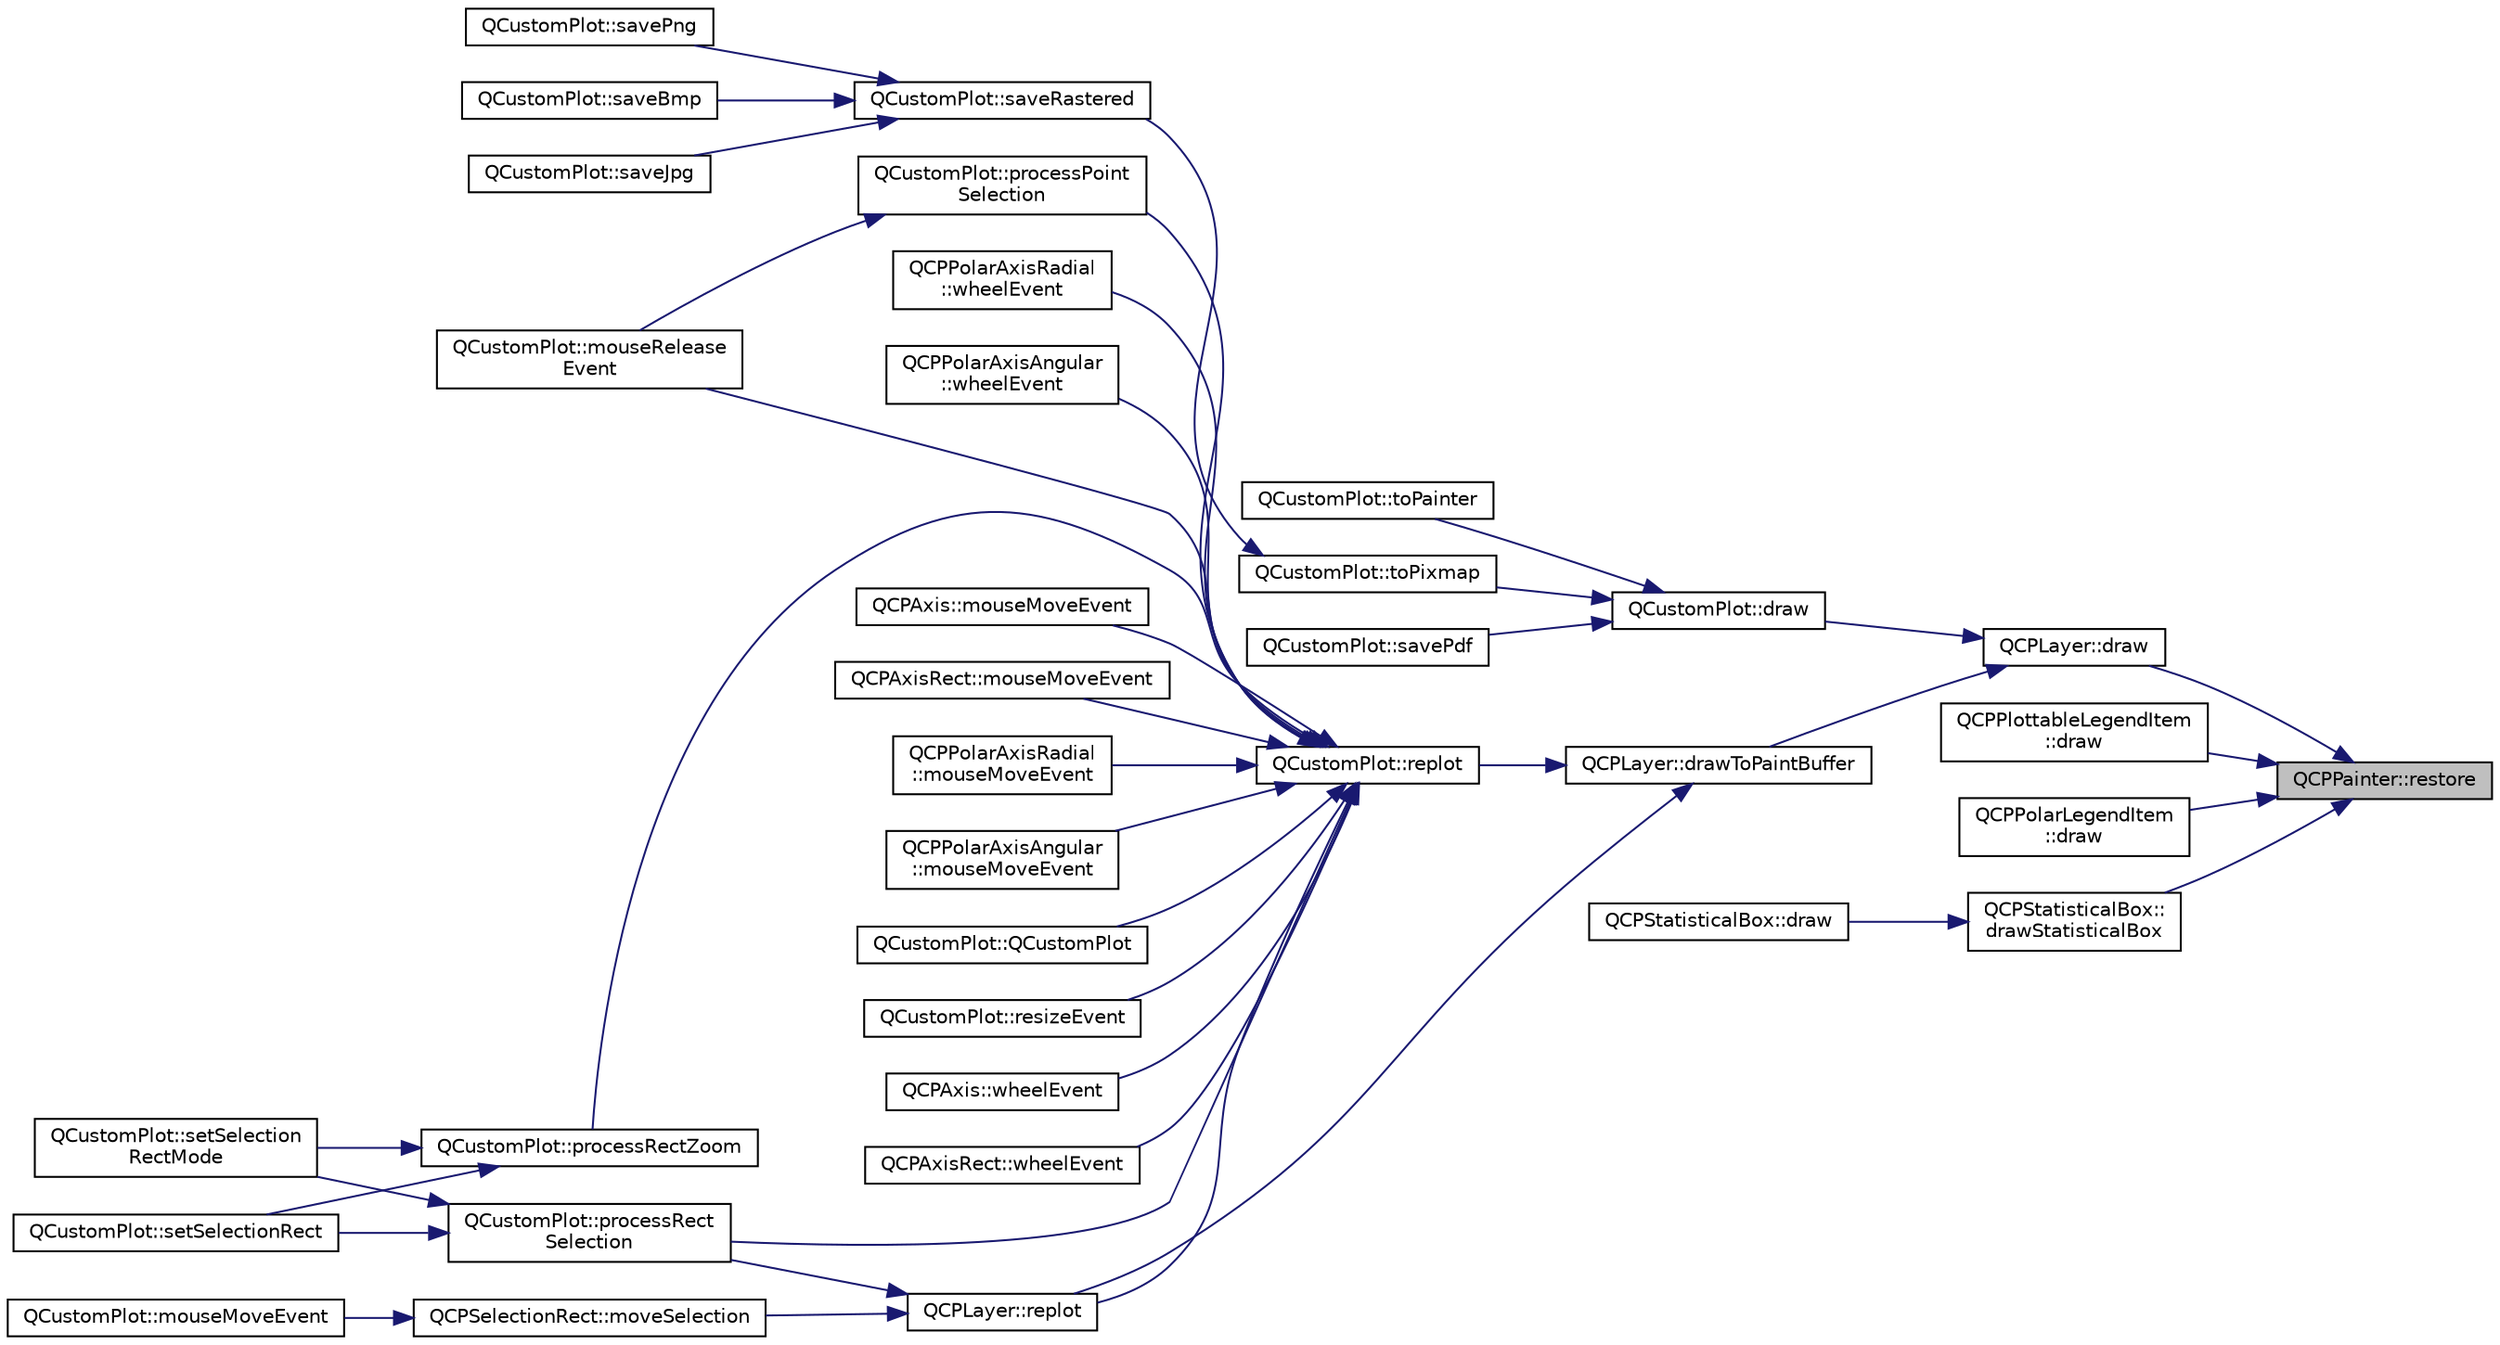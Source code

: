 digraph "QCPPainter::restore"
{
 // LATEX_PDF_SIZE
  edge [fontname="Helvetica",fontsize="10",labelfontname="Helvetica",labelfontsize="10"];
  node [fontname="Helvetica",fontsize="10",shape=record];
  rankdir="RL";
  Node1 [label="QCPPainter::restore",height=0.2,width=0.4,color="black", fillcolor="grey75", style="filled", fontcolor="black",tooltip=" "];
  Node1 -> Node2 [dir="back",color="midnightblue",fontsize="10",style="solid",fontname="Helvetica"];
  Node2 [label="QCPLayer::draw",height=0.2,width=0.4,color="black", fillcolor="white", style="filled",URL="$classQCPLayer.html#ab831a99c8d30b15ec4533ca341e8813b",tooltip=" "];
  Node2 -> Node3 [dir="back",color="midnightblue",fontsize="10",style="solid",fontname="Helvetica"];
  Node3 [label="QCustomPlot::draw",height=0.2,width=0.4,color="black", fillcolor="white", style="filled",URL="$classQCustomPlot.html#ad7a7d878bf050f101a43008e7d8fdb52",tooltip=" "];
  Node3 -> Node4 [dir="back",color="midnightblue",fontsize="10",style="solid",fontname="Helvetica"];
  Node4 [label="QCustomPlot::savePdf",height=0.2,width=0.4,color="black", fillcolor="white", style="filled",URL="$classQCustomPlot.html#ad5acd34f6b39c3516887d7e54fec2412",tooltip=" "];
  Node3 -> Node5 [dir="back",color="midnightblue",fontsize="10",style="solid",fontname="Helvetica"];
  Node5 [label="QCustomPlot::toPainter",height=0.2,width=0.4,color="black", fillcolor="white", style="filled",URL="$classQCustomPlot.html#a1be68d5c0f1e086d6374d1340a193fb9",tooltip=" "];
  Node3 -> Node6 [dir="back",color="midnightblue",fontsize="10",style="solid",fontname="Helvetica"];
  Node6 [label="QCustomPlot::toPixmap",height=0.2,width=0.4,color="black", fillcolor="white", style="filled",URL="$classQCustomPlot.html#aabb974d71ce96c137dc04eb6eab844fe",tooltip=" "];
  Node6 -> Node7 [dir="back",color="midnightblue",fontsize="10",style="solid",fontname="Helvetica"];
  Node7 [label="QCustomPlot::saveRastered",height=0.2,width=0.4,color="black", fillcolor="white", style="filled",URL="$classQCustomPlot.html#ad7723ce2edfa270632ef42b03a444352",tooltip=" "];
  Node7 -> Node8 [dir="back",color="midnightblue",fontsize="10",style="solid",fontname="Helvetica"];
  Node8 [label="QCustomPlot::saveBmp",height=0.2,width=0.4,color="black", fillcolor="white", style="filled",URL="$classQCustomPlot.html#ae3a86ed0795670e50afa21759d4fa13d",tooltip=" "];
  Node7 -> Node9 [dir="back",color="midnightblue",fontsize="10",style="solid",fontname="Helvetica"];
  Node9 [label="QCustomPlot::saveJpg",height=0.2,width=0.4,color="black", fillcolor="white", style="filled",URL="$classQCustomPlot.html#a76f0d278e630a711fa6f48048cfd83e4",tooltip=" "];
  Node7 -> Node10 [dir="back",color="midnightblue",fontsize="10",style="solid",fontname="Helvetica"];
  Node10 [label="QCustomPlot::savePng",height=0.2,width=0.4,color="black", fillcolor="white", style="filled",URL="$classQCustomPlot.html#ac92cc9256d12f354b40a4be4600b5fb9",tooltip=" "];
  Node2 -> Node11 [dir="back",color="midnightblue",fontsize="10",style="solid",fontname="Helvetica"];
  Node11 [label="QCPLayer::drawToPaintBuffer",height=0.2,width=0.4,color="black", fillcolor="white", style="filled",URL="$classQCPLayer.html#a4a8e0a86f31462299e7fc8e8158dd2c6",tooltip=" "];
  Node11 -> Node12 [dir="back",color="midnightblue",fontsize="10",style="solid",fontname="Helvetica"];
  Node12 [label="QCPLayer::replot",height=0.2,width=0.4,color="black", fillcolor="white", style="filled",URL="$classQCPLayer.html#adefd53b6db02f470151c416f42e37180",tooltip=" "];
  Node12 -> Node13 [dir="back",color="midnightblue",fontsize="10",style="solid",fontname="Helvetica"];
  Node13 [label="QCPSelectionRect::moveSelection",height=0.2,width=0.4,color="black", fillcolor="white", style="filled",URL="$classQCPSelectionRect.html#a95c3f1700be2a6d7bba0fe56ece5fbb1",tooltip=" "];
  Node13 -> Node14 [dir="back",color="midnightblue",fontsize="10",style="solid",fontname="Helvetica"];
  Node14 [label="QCustomPlot::mouseMoveEvent",height=0.2,width=0.4,color="black", fillcolor="white", style="filled",URL="$classQCustomPlot.html#ae7abdc93b26d2ad4632c1ab75ae5b46f",tooltip=" "];
  Node12 -> Node15 [dir="back",color="midnightblue",fontsize="10",style="solid",fontname="Helvetica"];
  Node15 [label="QCustomPlot::processRect\lSelection",height=0.2,width=0.4,color="black", fillcolor="white", style="filled",URL="$classQCustomPlot.html#ac10849411e1d0e858ea7f29c8ade364c",tooltip=" "];
  Node15 -> Node16 [dir="back",color="midnightblue",fontsize="10",style="solid",fontname="Helvetica"];
  Node16 [label="QCustomPlot::setSelectionRect",height=0.2,width=0.4,color="black", fillcolor="white", style="filled",URL="$classQCustomPlot.html#a0c09f96df15faa4799ad7051bb16cf33",tooltip=" "];
  Node15 -> Node17 [dir="back",color="midnightblue",fontsize="10",style="solid",fontname="Helvetica"];
  Node17 [label="QCustomPlot::setSelection\lRectMode",height=0.2,width=0.4,color="black", fillcolor="white", style="filled",URL="$classQCustomPlot.html#a810ef958ebe84db661c7288b526c0deb",tooltip=" "];
  Node11 -> Node18 [dir="back",color="midnightblue",fontsize="10",style="solid",fontname="Helvetica"];
  Node18 [label="QCustomPlot::replot",height=0.2,width=0.4,color="black", fillcolor="white", style="filled",URL="$classQCustomPlot.html#aa4bfe7d70dbe67e81d877819b75ab9af",tooltip=" "];
  Node18 -> Node19 [dir="back",color="midnightblue",fontsize="10",style="solid",fontname="Helvetica"];
  Node19 [label="QCPAxis::mouseMoveEvent",height=0.2,width=0.4,color="black", fillcolor="white", style="filled",URL="$classQCPAxis.html#ac5a269609e6177737faabdc46434d8c7",tooltip=" "];
  Node18 -> Node20 [dir="back",color="midnightblue",fontsize="10",style="solid",fontname="Helvetica"];
  Node20 [label="QCPAxisRect::mouseMoveEvent",height=0.2,width=0.4,color="black", fillcolor="white", style="filled",URL="$classQCPAxisRect.html#a9cd27ad8c5cfb49aefd9dbb30def4beb",tooltip=" "];
  Node18 -> Node21 [dir="back",color="midnightblue",fontsize="10",style="solid",fontname="Helvetica"];
  Node21 [label="QCPPolarAxisRadial\l::mouseMoveEvent",height=0.2,width=0.4,color="black", fillcolor="white", style="filled",URL="$classQCPPolarAxisRadial.html#acaaca448f4599cc4d8b4d6a35f61e1e6",tooltip=" "];
  Node18 -> Node22 [dir="back",color="midnightblue",fontsize="10",style="solid",fontname="Helvetica"];
  Node22 [label="QCPPolarAxisAngular\l::mouseMoveEvent",height=0.2,width=0.4,color="black", fillcolor="white", style="filled",URL="$classQCPPolarAxisAngular.html#a5e2b49c56b57abc2ac2005e330ef1ee7",tooltip=" "];
  Node18 -> Node23 [dir="back",color="midnightblue",fontsize="10",style="solid",fontname="Helvetica"];
  Node23 [label="QCustomPlot::mouseRelease\lEvent",height=0.2,width=0.4,color="black", fillcolor="white", style="filled",URL="$classQCustomPlot.html#adc24846f52199e5a9bc35c387a6ce68d",tooltip=" "];
  Node18 -> Node24 [dir="back",color="midnightblue",fontsize="10",style="solid",fontname="Helvetica"];
  Node24 [label="QCustomPlot::processPoint\lSelection",height=0.2,width=0.4,color="black", fillcolor="white", style="filled",URL="$classQCustomPlot.html#ac13c10fff6613e3e80e13c787b010838",tooltip=" "];
  Node24 -> Node23 [dir="back",color="midnightblue",fontsize="10",style="solid",fontname="Helvetica"];
  Node18 -> Node15 [dir="back",color="midnightblue",fontsize="10",style="solid",fontname="Helvetica"];
  Node18 -> Node25 [dir="back",color="midnightblue",fontsize="10",style="solid",fontname="Helvetica"];
  Node25 [label="QCustomPlot::processRectZoom",height=0.2,width=0.4,color="black", fillcolor="white", style="filled",URL="$classQCustomPlot.html#a5508a207dcc279f316142f96d984bba3",tooltip=" "];
  Node25 -> Node16 [dir="back",color="midnightblue",fontsize="10",style="solid",fontname="Helvetica"];
  Node25 -> Node17 [dir="back",color="midnightblue",fontsize="10",style="solid",fontname="Helvetica"];
  Node18 -> Node26 [dir="back",color="midnightblue",fontsize="10",style="solid",fontname="Helvetica"];
  Node26 [label="QCustomPlot::QCustomPlot",height=0.2,width=0.4,color="black", fillcolor="white", style="filled",URL="$classQCustomPlot.html#a3c1c171f620ef0ea4ae3dbb2e6a0209a",tooltip=" "];
  Node18 -> Node12 [dir="back",color="midnightblue",fontsize="10",style="solid",fontname="Helvetica"];
  Node18 -> Node27 [dir="back",color="midnightblue",fontsize="10",style="solid",fontname="Helvetica"];
  Node27 [label="QCustomPlot::resizeEvent",height=0.2,width=0.4,color="black", fillcolor="white", style="filled",URL="$classQCustomPlot.html#af5b69dc6a431562ecdd1d0718bcbdf70",tooltip=" "];
  Node18 -> Node28 [dir="back",color="midnightblue",fontsize="10",style="solid",fontname="Helvetica"];
  Node28 [label="QCPAxis::wheelEvent",height=0.2,width=0.4,color="black", fillcolor="white", style="filled",URL="$classQCPAxis.html#aa850f195d7cc470c53809d0fff5e444d",tooltip=" "];
  Node18 -> Node29 [dir="back",color="midnightblue",fontsize="10",style="solid",fontname="Helvetica"];
  Node29 [label="QCPAxisRect::wheelEvent",height=0.2,width=0.4,color="black", fillcolor="white", style="filled",URL="$classQCPAxisRect.html#a93eeaa0c127d6d6fe8171b2455080262",tooltip=" "];
  Node18 -> Node30 [dir="back",color="midnightblue",fontsize="10",style="solid",fontname="Helvetica"];
  Node30 [label="QCPPolarAxisRadial\l::wheelEvent",height=0.2,width=0.4,color="black", fillcolor="white", style="filled",URL="$classQCPPolarAxisRadial.html#ab495743f9f7412a109af0b0065a7b9ae",tooltip=" "];
  Node18 -> Node31 [dir="back",color="midnightblue",fontsize="10",style="solid",fontname="Helvetica"];
  Node31 [label="QCPPolarAxisAngular\l::wheelEvent",height=0.2,width=0.4,color="black", fillcolor="white", style="filled",URL="$classQCPPolarAxisAngular.html#a78f5d8c2c942fa1c47dcef5d96616e8d",tooltip=" "];
  Node1 -> Node32 [dir="back",color="midnightblue",fontsize="10",style="solid",fontname="Helvetica"];
  Node32 [label="QCPPlottableLegendItem\l::draw",height=0.2,width=0.4,color="black", fillcolor="white", style="filled",URL="$classQCPPlottableLegendItem.html#a5838366619200e99680afa6d355d13fa",tooltip=" "];
  Node1 -> Node33 [dir="back",color="midnightblue",fontsize="10",style="solid",fontname="Helvetica"];
  Node33 [label="QCPPolarLegendItem\l::draw",height=0.2,width=0.4,color="black", fillcolor="white", style="filled",URL="$classQCPPolarLegendItem.html#abf9639f11bfc64779f243cca920aadef",tooltip=" "];
  Node1 -> Node34 [dir="back",color="midnightblue",fontsize="10",style="solid",fontname="Helvetica"];
  Node34 [label="QCPStatisticalBox::\ldrawStatisticalBox",height=0.2,width=0.4,color="black", fillcolor="white", style="filled",URL="$classQCPStatisticalBox.html#a02dc6b561be8203d460d7263da74b8a9",tooltip=" "];
  Node34 -> Node35 [dir="back",color="midnightblue",fontsize="10",style="solid",fontname="Helvetica"];
  Node35 [label="QCPStatisticalBox::draw",height=0.2,width=0.4,color="black", fillcolor="white", style="filled",URL="$classQCPStatisticalBox.html#afcff35fa79728cfe10e80e0702014fea",tooltip=" "];
}
